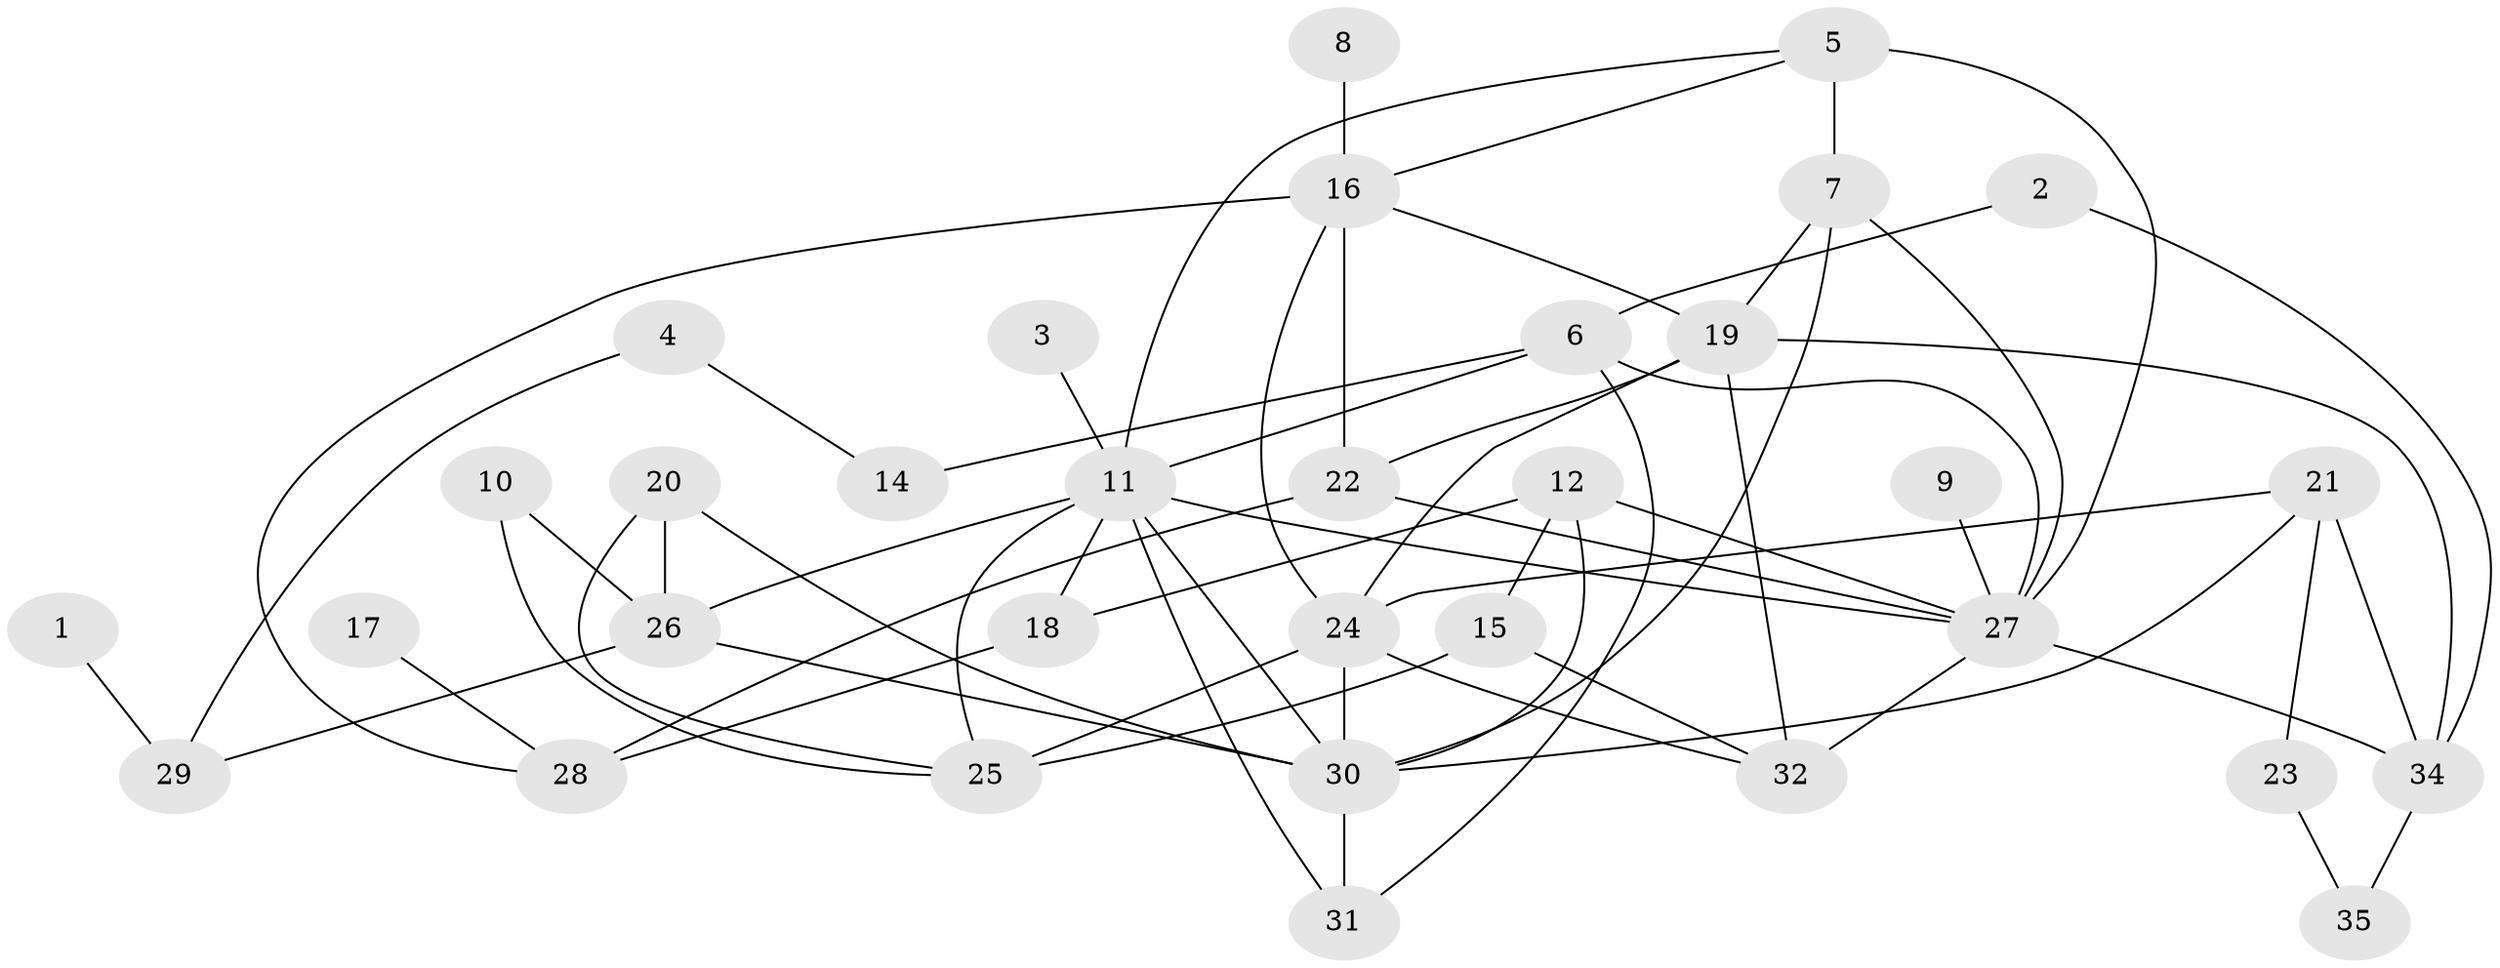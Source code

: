 // original degree distribution, {3: 0.3275862068965517, 5: 0.06896551724137931, 1: 0.13793103448275862, 4: 0.15517241379310345, 2: 0.1896551724137931, 6: 0.06896551724137931, 0: 0.034482758620689655, 9: 0.017241379310344827}
// Generated by graph-tools (version 1.1) at 2025/35/03/04/25 23:35:49]
// undirected, 33 vertices, 62 edges
graph export_dot {
  node [color=gray90,style=filled];
  1;
  2;
  3;
  4;
  5;
  6;
  7;
  8;
  9;
  10;
  11;
  12;
  14;
  15;
  16;
  17;
  18;
  19;
  20;
  21;
  22;
  23;
  24;
  25;
  26;
  27;
  28;
  29;
  30;
  31;
  32;
  34;
  35;
  1 -- 29 [weight=1.0];
  2 -- 6 [weight=1.0];
  2 -- 34 [weight=1.0];
  3 -- 11 [weight=1.0];
  4 -- 14 [weight=1.0];
  4 -- 29 [weight=1.0];
  5 -- 7 [weight=1.0];
  5 -- 11 [weight=1.0];
  5 -- 16 [weight=1.0];
  5 -- 27 [weight=2.0];
  6 -- 11 [weight=1.0];
  6 -- 14 [weight=1.0];
  6 -- 27 [weight=1.0];
  6 -- 31 [weight=1.0];
  7 -- 19 [weight=1.0];
  7 -- 27 [weight=1.0];
  7 -- 30 [weight=1.0];
  8 -- 16 [weight=1.0];
  9 -- 27 [weight=1.0];
  10 -- 25 [weight=1.0];
  10 -- 26 [weight=1.0];
  11 -- 18 [weight=1.0];
  11 -- 25 [weight=1.0];
  11 -- 26 [weight=1.0];
  11 -- 27 [weight=1.0];
  11 -- 30 [weight=1.0];
  11 -- 31 [weight=1.0];
  12 -- 15 [weight=1.0];
  12 -- 18 [weight=1.0];
  12 -- 27 [weight=1.0];
  12 -- 30 [weight=1.0];
  15 -- 25 [weight=2.0];
  15 -- 32 [weight=1.0];
  16 -- 19 [weight=1.0];
  16 -- 22 [weight=1.0];
  16 -- 24 [weight=1.0];
  16 -- 28 [weight=1.0];
  17 -- 28 [weight=1.0];
  18 -- 28 [weight=1.0];
  19 -- 22 [weight=1.0];
  19 -- 24 [weight=1.0];
  19 -- 32 [weight=1.0];
  19 -- 34 [weight=1.0];
  20 -- 25 [weight=1.0];
  20 -- 26 [weight=1.0];
  20 -- 30 [weight=1.0];
  21 -- 23 [weight=1.0];
  21 -- 24 [weight=2.0];
  21 -- 30 [weight=1.0];
  21 -- 34 [weight=1.0];
  22 -- 27 [weight=1.0];
  22 -- 28 [weight=1.0];
  23 -- 35 [weight=1.0];
  24 -- 25 [weight=1.0];
  24 -- 30 [weight=1.0];
  24 -- 32 [weight=1.0];
  26 -- 29 [weight=1.0];
  26 -- 30 [weight=1.0];
  27 -- 32 [weight=1.0];
  27 -- 34 [weight=1.0];
  30 -- 31 [weight=1.0];
  34 -- 35 [weight=1.0];
}
